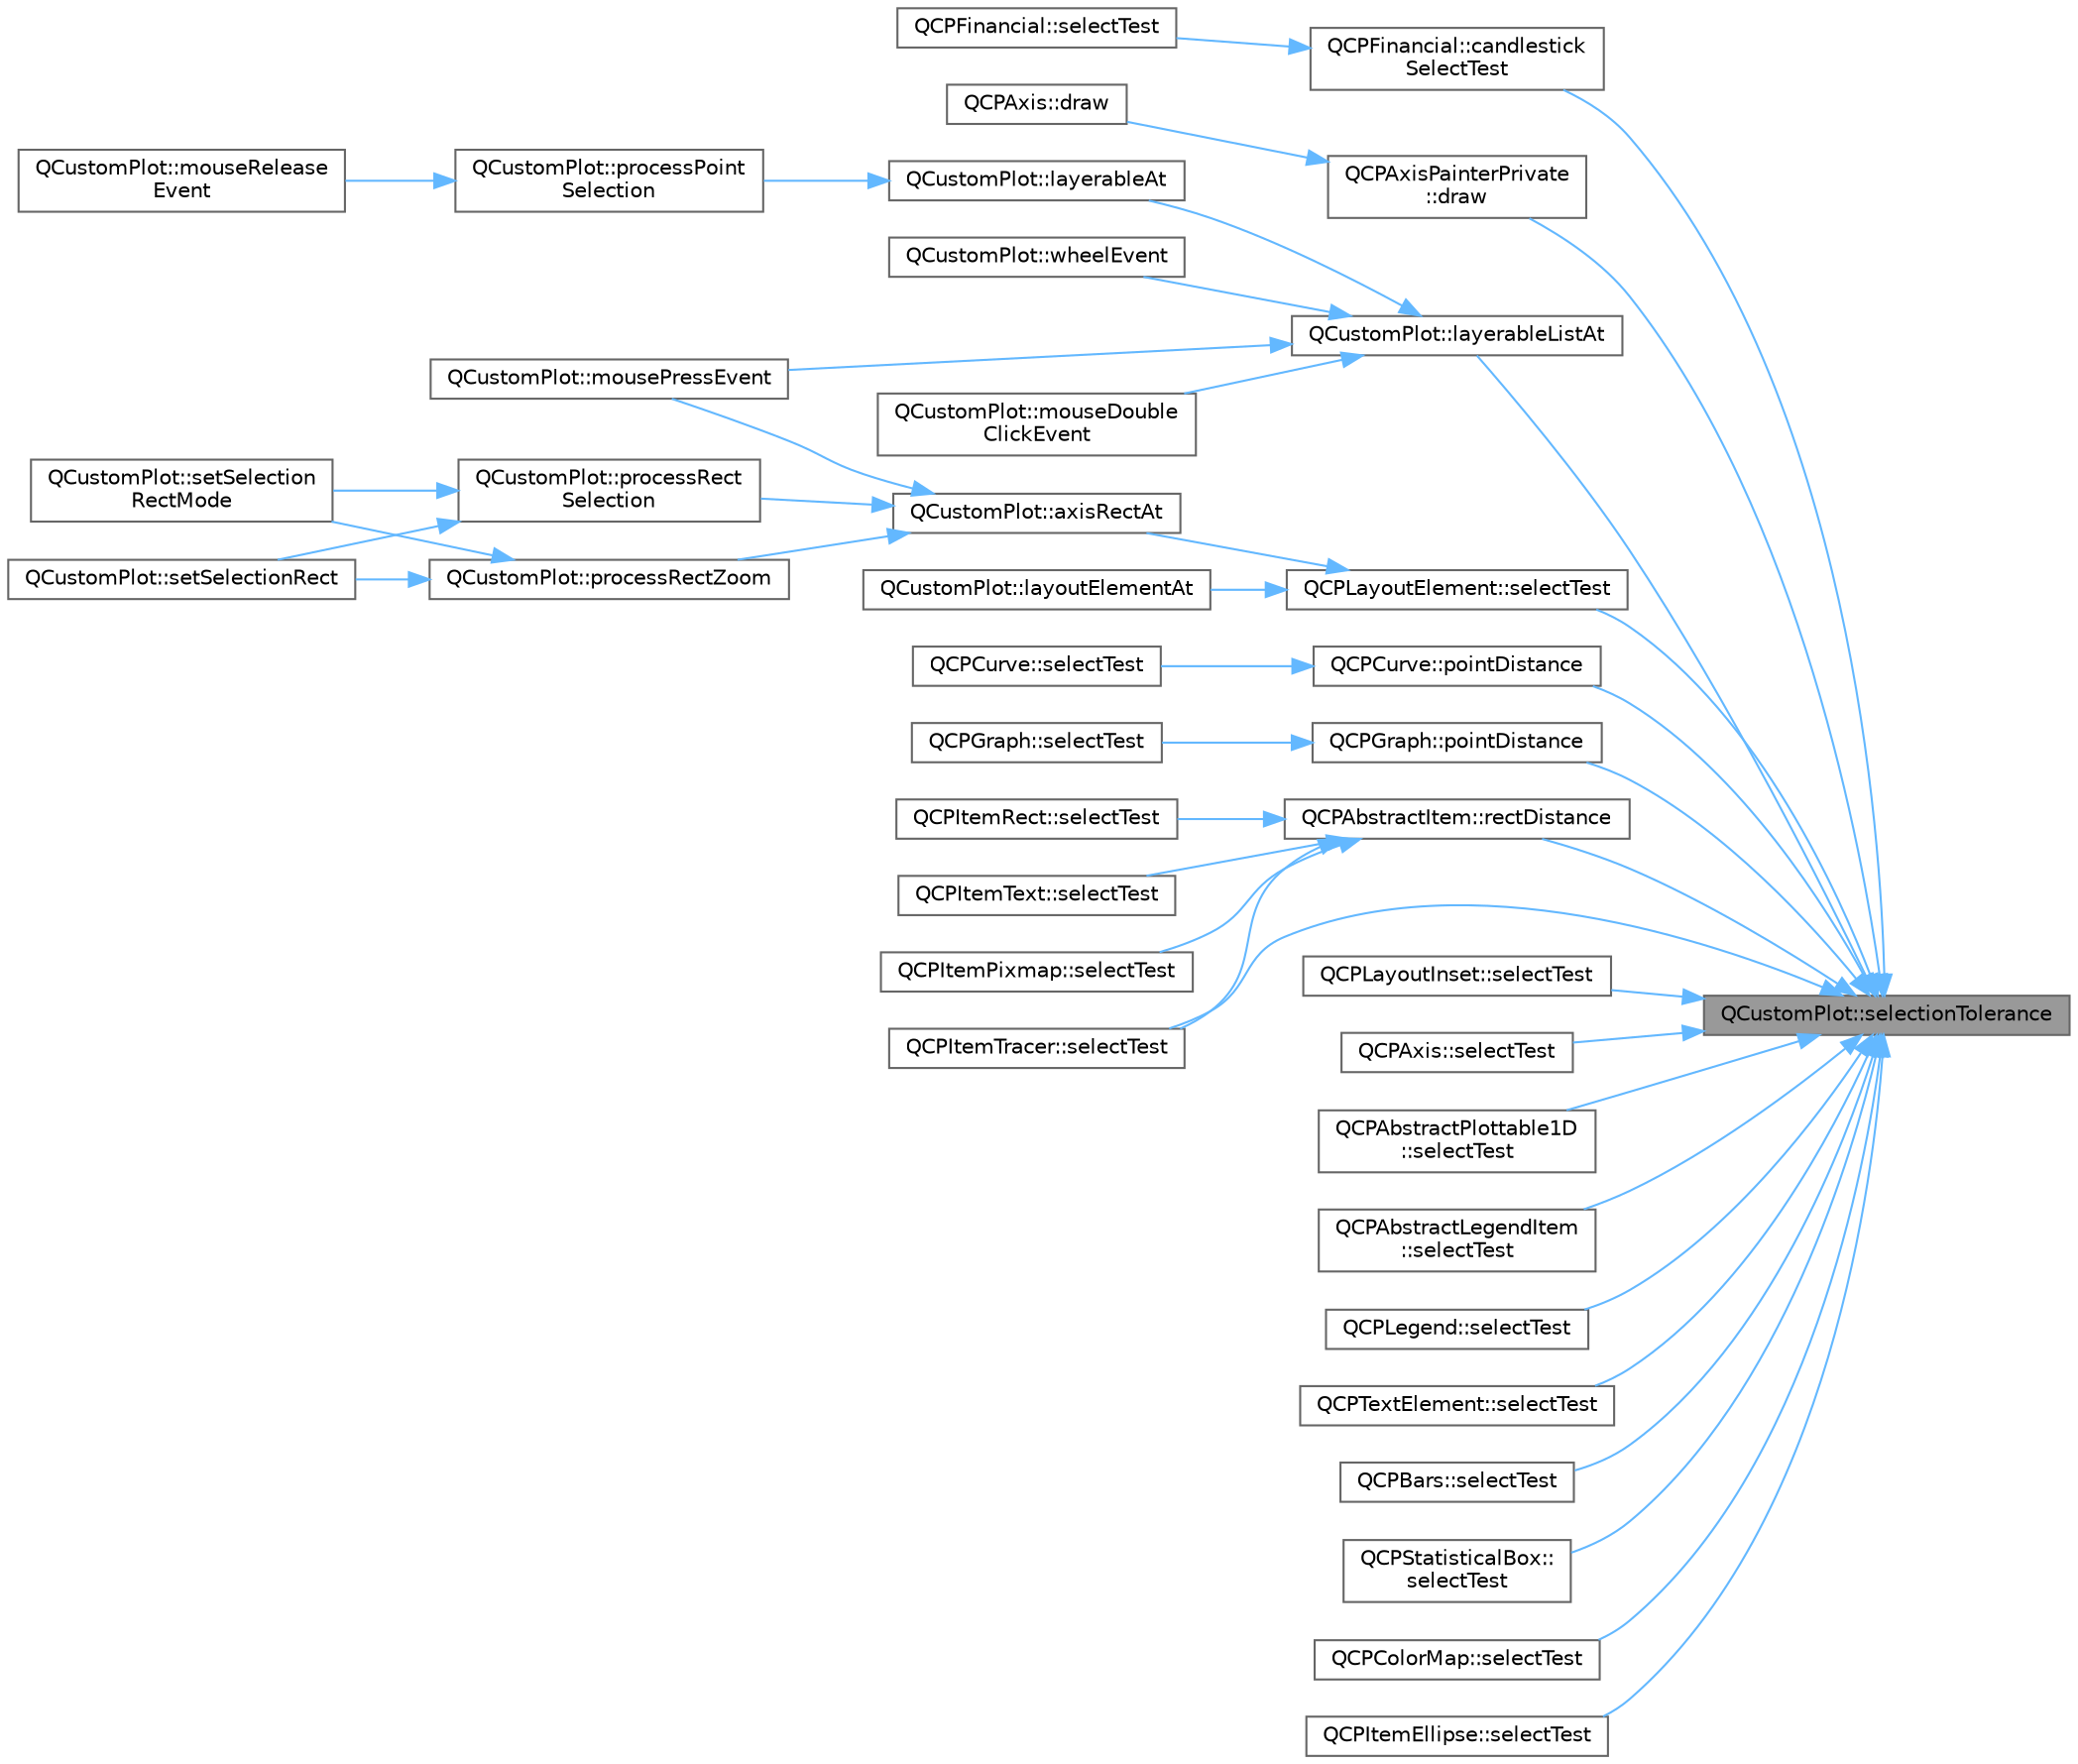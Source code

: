 digraph "QCustomPlot::selectionTolerance"
{
 // LATEX_PDF_SIZE
  bgcolor="transparent";
  edge [fontname=Helvetica,fontsize=10,labelfontname=Helvetica,labelfontsize=10];
  node [fontname=Helvetica,fontsize=10,shape=box,height=0.2,width=0.4];
  rankdir="RL";
  Node1 [label="QCustomPlot::selectionTolerance",height=0.2,width=0.4,color="gray40", fillcolor="grey60", style="filled", fontcolor="black",tooltip=" "];
  Node1 -> Node2 [dir="back",color="steelblue1",style="solid"];
  Node2 [label="QCPFinancial::candlestick\lSelectTest",height=0.2,width=0.4,color="grey40", fillcolor="white", style="filled",URL="$class_q_c_p_financial.html#a9783e91a33fd08a402b1a3821d43e471",tooltip=" "];
  Node2 -> Node3 [dir="back",color="steelblue1",style="solid"];
  Node3 [label="QCPFinancial::selectTest",height=0.2,width=0.4,color="grey40", fillcolor="white", style="filled",URL="$class_q_c_p_financial.html#aac8e91622ac58330fa9ce81cc8fd40ee",tooltip=" "];
  Node1 -> Node4 [dir="back",color="steelblue1",style="solid"];
  Node4 [label="QCPAxisPainterPrivate\l::draw",height=0.2,width=0.4,color="grey40", fillcolor="white", style="filled",URL="$class_q_c_p_axis_painter_private.html#a0207a99bdf9c4f70af20928898ddc2fc",tooltip=" "];
  Node4 -> Node5 [dir="back",color="steelblue1",style="solid"];
  Node5 [label="QCPAxis::draw",height=0.2,width=0.4,color="grey40", fillcolor="white", style="filled",URL="$class_q_c_p_axis.html#ac15ebb4225ca5212d8e5fffae481bc9b",tooltip=" "];
  Node1 -> Node6 [dir="back",color="steelblue1",style="solid"];
  Node6 [label="QCustomPlot::layerableListAt",height=0.2,width=0.4,color="grey40", fillcolor="white", style="filled",URL="$class_q_custom_plot.html#ac9048589e78e7959d27a2c48c253e159",tooltip=" "];
  Node6 -> Node7 [dir="back",color="steelblue1",style="solid"];
  Node7 [label="QCustomPlot::layerableAt",height=0.2,width=0.4,color="grey40", fillcolor="white", style="filled",URL="$class_q_custom_plot.html#a12536fa6d5deb34ec620acb5134ca82a",tooltip=" "];
  Node7 -> Node8 [dir="back",color="steelblue1",style="solid"];
  Node8 [label="QCustomPlot::processPoint\lSelection",height=0.2,width=0.4,color="grey40", fillcolor="white", style="filled",URL="$class_q_custom_plot.html#ac13c10fff6613e3e80e13c787b010838",tooltip=" "];
  Node8 -> Node9 [dir="back",color="steelblue1",style="solid"];
  Node9 [label="QCustomPlot::mouseRelease\lEvent",height=0.2,width=0.4,color="grey40", fillcolor="white", style="filled",URL="$class_q_custom_plot.html#adc24846f52199e5a9bc35c387a6ce68d",tooltip=" "];
  Node6 -> Node10 [dir="back",color="steelblue1",style="solid"];
  Node10 [label="QCustomPlot::mouseDouble\lClickEvent",height=0.2,width=0.4,color="grey40", fillcolor="white", style="filled",URL="$class_q_custom_plot.html#a344075e6e80ed6d575c79b81694abb8a",tooltip=" "];
  Node6 -> Node11 [dir="back",color="steelblue1",style="solid"];
  Node11 [label="QCustomPlot::mousePressEvent",height=0.2,width=0.4,color="grey40", fillcolor="white", style="filled",URL="$class_q_custom_plot.html#aac0a7296a6031dc667c01c1abd4ecc6b",tooltip=" "];
  Node6 -> Node12 [dir="back",color="steelblue1",style="solid"];
  Node12 [label="QCustomPlot::wheelEvent",height=0.2,width=0.4,color="grey40", fillcolor="white", style="filled",URL="$class_q_custom_plot.html#a7848c9ac8be60bbd8fcea9b53be543c5",tooltip=" "];
  Node1 -> Node13 [dir="back",color="steelblue1",style="solid"];
  Node13 [label="QCPCurve::pointDistance",height=0.2,width=0.4,color="grey40", fillcolor="white", style="filled",URL="$class_q_c_p_curve.html#aa2c9c9c0e57f11f18a5cb7e47927157c",tooltip=" "];
  Node13 -> Node14 [dir="back",color="steelblue1",style="solid"];
  Node14 [label="QCPCurve::selectTest",height=0.2,width=0.4,color="grey40", fillcolor="white", style="filled",URL="$class_q_c_p_curve.html#a0ed9b7e6b4bc72010d6fcd974af46a8b",tooltip=" "];
  Node1 -> Node15 [dir="back",color="steelblue1",style="solid"];
  Node15 [label="QCPGraph::pointDistance",height=0.2,width=0.4,color="grey40", fillcolor="white", style="filled",URL="$class_q_c_p_graph.html#a89acf99c0b52b8eecb2438adf7ec0170",tooltip=" "];
  Node15 -> Node16 [dir="back",color="steelblue1",style="solid"];
  Node16 [label="QCPGraph::selectTest",height=0.2,width=0.4,color="grey40", fillcolor="white", style="filled",URL="$class_q_c_p_graph.html#a6d669d04462d272c6aa0e5f85846d673",tooltip=" "];
  Node1 -> Node17 [dir="back",color="steelblue1",style="solid"];
  Node17 [label="QCPAbstractItem::rectDistance",height=0.2,width=0.4,color="grey40", fillcolor="white", style="filled",URL="$class_q_c_p_abstract_item.html#a7dfc2007e36d09b8b5c988a9f06d6a7e",tooltip=" "];
  Node17 -> Node18 [dir="back",color="steelblue1",style="solid"];
  Node18 [label="QCPItemRect::selectTest",height=0.2,width=0.4,color="grey40", fillcolor="white", style="filled",URL="$class_q_c_p_item_rect.html#a2e68621b75bae4da6ae0ab2cdd0dd733",tooltip=" "];
  Node17 -> Node19 [dir="back",color="steelblue1",style="solid"];
  Node19 [label="QCPItemText::selectTest",height=0.2,width=0.4,color="grey40", fillcolor="white", style="filled",URL="$class_q_c_p_item_text.html#a676aaec10ad3cc4d7d0e4847db04c838",tooltip=" "];
  Node17 -> Node20 [dir="back",color="steelblue1",style="solid"];
  Node20 [label="QCPItemPixmap::selectTest",height=0.2,width=0.4,color="grey40", fillcolor="white", style="filled",URL="$class_q_c_p_item_pixmap.html#a65d1ede7bb479b90d40186d083071947",tooltip=" "];
  Node17 -> Node21 [dir="back",color="steelblue1",style="solid"];
  Node21 [label="QCPItemTracer::selectTest",height=0.2,width=0.4,color="grey40", fillcolor="white", style="filled",URL="$class_q_c_p_item_tracer.html#a9fd955fea40e977d66f3a9fd5765aec4",tooltip=" "];
  Node1 -> Node22 [dir="back",color="steelblue1",style="solid"];
  Node22 [label="QCPLayoutElement::selectTest",height=0.2,width=0.4,color="grey40", fillcolor="white", style="filled",URL="$class_q_c_p_layout_element.html#ae97f483cccedadbf18ea4525ef240ee4",tooltip=" "];
  Node22 -> Node23 [dir="back",color="steelblue1",style="solid"];
  Node23 [label="QCustomPlot::axisRectAt",height=0.2,width=0.4,color="grey40", fillcolor="white", style="filled",URL="$class_q_custom_plot.html#a4a08842fc3e9ba6bed83aa410c5c5ba5",tooltip=" "];
  Node23 -> Node11 [dir="back",color="steelblue1",style="solid"];
  Node23 -> Node24 [dir="back",color="steelblue1",style="solid"];
  Node24 [label="QCustomPlot::processRect\lSelection",height=0.2,width=0.4,color="grey40", fillcolor="white", style="filled",URL="$class_q_custom_plot.html#ac10849411e1d0e858ea7f29c8ade364c",tooltip=" "];
  Node24 -> Node25 [dir="back",color="steelblue1",style="solid"];
  Node25 [label="QCustomPlot::setSelectionRect",height=0.2,width=0.4,color="grey40", fillcolor="white", style="filled",URL="$class_q_custom_plot.html#a0c09f96df15faa4799ad7051bb16cf33",tooltip=" "];
  Node24 -> Node26 [dir="back",color="steelblue1",style="solid"];
  Node26 [label="QCustomPlot::setSelection\lRectMode",height=0.2,width=0.4,color="grey40", fillcolor="white", style="filled",URL="$class_q_custom_plot.html#a810ef958ebe84db661c7288b526c0deb",tooltip=" "];
  Node23 -> Node27 [dir="back",color="steelblue1",style="solid"];
  Node27 [label="QCustomPlot::processRectZoom",height=0.2,width=0.4,color="grey40", fillcolor="white", style="filled",URL="$class_q_custom_plot.html#a5508a207dcc279f316142f96d984bba3",tooltip=" "];
  Node27 -> Node25 [dir="back",color="steelblue1",style="solid"];
  Node27 -> Node26 [dir="back",color="steelblue1",style="solid"];
  Node22 -> Node28 [dir="back",color="steelblue1",style="solid"];
  Node28 [label="QCustomPlot::layoutElementAt",height=0.2,width=0.4,color="grey40", fillcolor="white", style="filled",URL="$class_q_custom_plot.html#afaa1d304e0287d140fd238e90889ef3c",tooltip=" "];
  Node1 -> Node29 [dir="back",color="steelblue1",style="solid"];
  Node29 [label="QCPLayoutInset::selectTest",height=0.2,width=0.4,color="grey40", fillcolor="white", style="filled",URL="$class_q_c_p_layout_inset.html#a2eeef7ea1b8340e7c7c2e2fc229df5ea",tooltip=" "];
  Node1 -> Node30 [dir="back",color="steelblue1",style="solid"];
  Node30 [label="QCPAxis::selectTest",height=0.2,width=0.4,color="grey40", fillcolor="white", style="filled",URL="$class_q_c_p_axis.html#a63b7103c57fe9acfbce164334ea837f8",tooltip=" "];
  Node1 -> Node31 [dir="back",color="steelblue1",style="solid"];
  Node31 [label="QCPAbstractPlottable1D\l::selectTest",height=0.2,width=0.4,color="grey40", fillcolor="white", style="filled",URL="$class_q_c_p_abstract_plottable1_d.html#a4611b43bcb6441b2154eb4f4e0a33db2",tooltip=" "];
  Node1 -> Node32 [dir="back",color="steelblue1",style="solid"];
  Node32 [label="QCPAbstractLegendItem\l::selectTest",height=0.2,width=0.4,color="grey40", fillcolor="white", style="filled",URL="$class_q_c_p_abstract_legend_item.html#a80ec112a6608fc39dbed56239849b187",tooltip=" "];
  Node1 -> Node33 [dir="back",color="steelblue1",style="solid"];
  Node33 [label="QCPLegend::selectTest",height=0.2,width=0.4,color="grey40", fillcolor="white", style="filled",URL="$class_q_c_p_legend.html#aa53507624491908fb3d1a514b1fc674e",tooltip=" "];
  Node1 -> Node34 [dir="back",color="steelblue1",style="solid"];
  Node34 [label="QCPTextElement::selectTest",height=0.2,width=0.4,color="grey40", fillcolor="white", style="filled",URL="$class_q_c_p_text_element.html#a1e721bc2994a127ef5a8f0a514a5dbac",tooltip=" "];
  Node1 -> Node35 [dir="back",color="steelblue1",style="solid"];
  Node35 [label="QCPBars::selectTest",height=0.2,width=0.4,color="grey40", fillcolor="white", style="filled",URL="$class_q_c_p_bars.html#a121f899c27af3186fe93dcd0eb98f49b",tooltip=" "];
  Node1 -> Node36 [dir="back",color="steelblue1",style="solid"];
  Node36 [label="QCPStatisticalBox::\lselectTest",height=0.2,width=0.4,color="grey40", fillcolor="white", style="filled",URL="$class_q_c_p_statistical_box.html#a1607fa92f829c631107c20ccb2d70a6d",tooltip=" "];
  Node1 -> Node37 [dir="back",color="steelblue1",style="solid"];
  Node37 [label="QCPColorMap::selectTest",height=0.2,width=0.4,color="grey40", fillcolor="white", style="filled",URL="$class_q_c_p_color_map.html#afb4b843596addf58096082827a9e3450",tooltip=" "];
  Node1 -> Node38 [dir="back",color="steelblue1",style="solid"];
  Node38 [label="QCPItemEllipse::selectTest",height=0.2,width=0.4,color="grey40", fillcolor="white", style="filled",URL="$class_q_c_p_item_ellipse.html#ab6e2b8a29695c606c7731e498297ca29",tooltip=" "];
  Node1 -> Node21 [dir="back",color="steelblue1",style="solid"];
}
